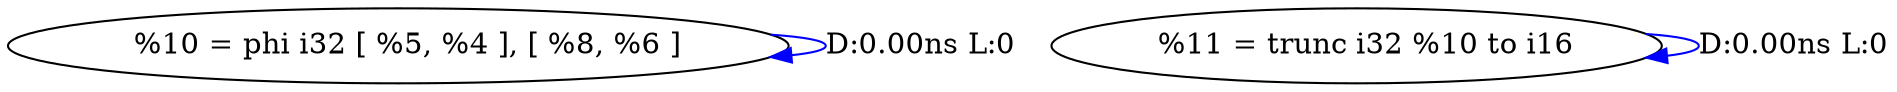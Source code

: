 digraph {
Node0x3164be0[label="  %10 = phi i32 [ %5, %4 ], [ %8, %6 ]"];
Node0x3164be0 -> Node0x3164be0[label="D:0.00ns L:0",color=blue];
Node0x3164cc0[label="  %11 = trunc i32 %10 to i16"];
Node0x3164cc0 -> Node0x3164cc0[label="D:0.00ns L:0",color=blue];
}

